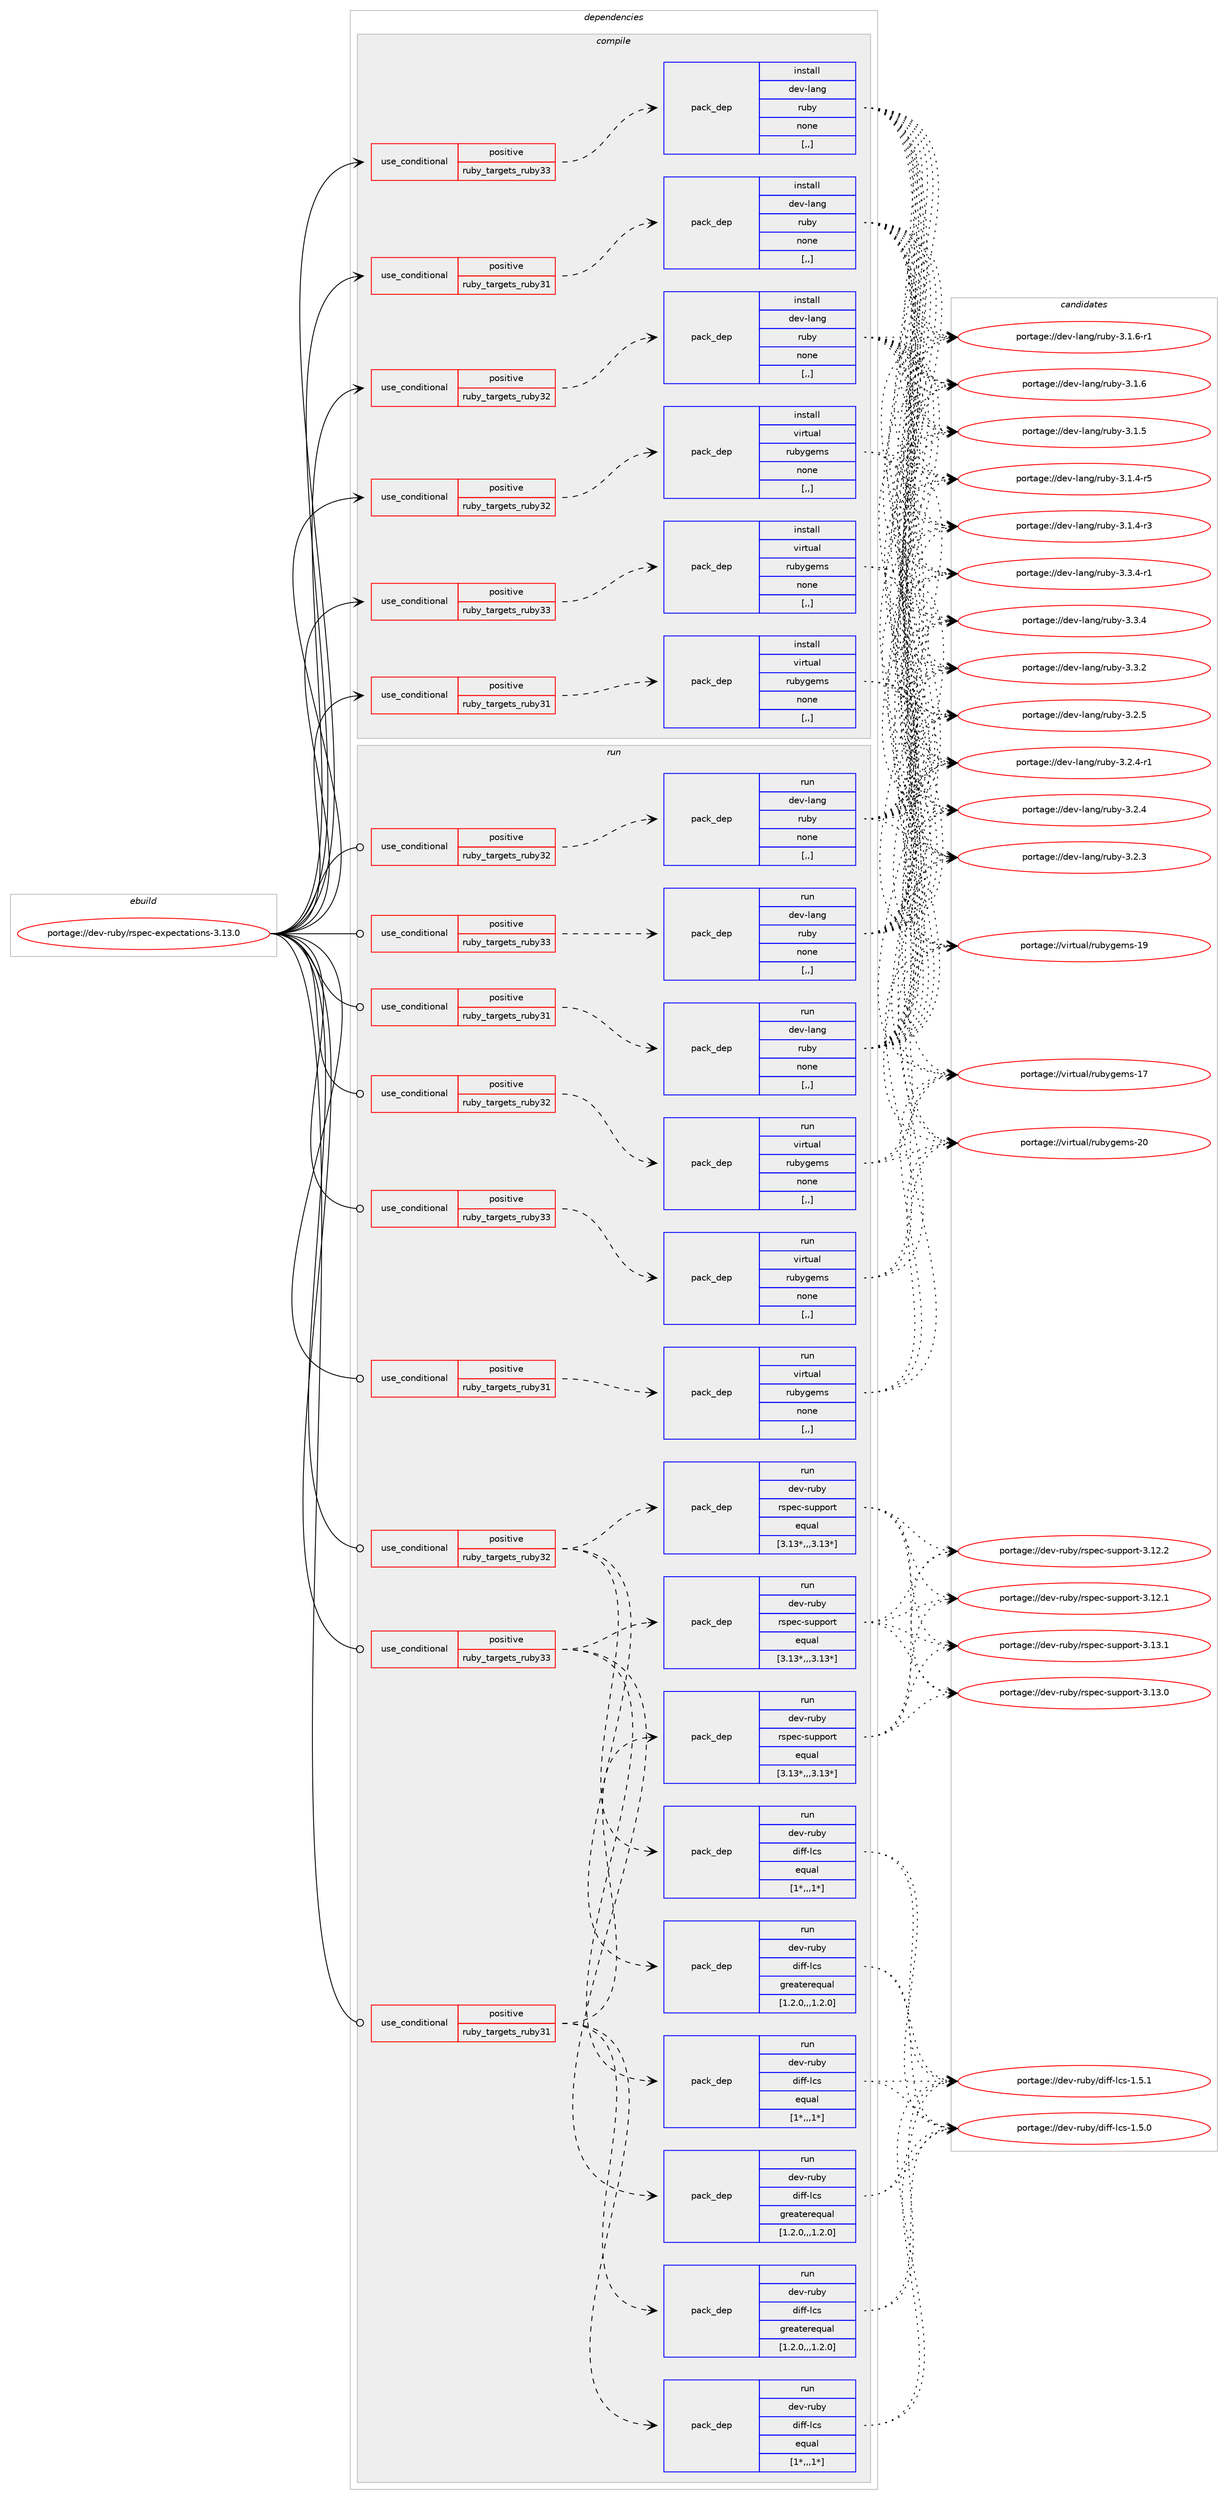 digraph prolog {

# *************
# Graph options
# *************

newrank=true;
concentrate=true;
compound=true;
graph [rankdir=LR,fontname=Helvetica,fontsize=10,ranksep=1.5];#, ranksep=2.5, nodesep=0.2];
edge  [arrowhead=vee];
node  [fontname=Helvetica,fontsize=10];

# **********
# The ebuild
# **********

subgraph cluster_leftcol {
color=gray;
label=<<i>ebuild</i>>;
id [label="portage://dev-ruby/rspec-expectations-3.13.0", color=red, width=4, href="../dev-ruby/rspec-expectations-3.13.0.svg"];
}

# ****************
# The dependencies
# ****************

subgraph cluster_midcol {
color=gray;
label=<<i>dependencies</i>>;
subgraph cluster_compile {
fillcolor="#eeeeee";
style=filled;
label=<<i>compile</i>>;
subgraph cond54933 {
dependency199567 [label=<<TABLE BORDER="0" CELLBORDER="1" CELLSPACING="0" CELLPADDING="4"><TR><TD ROWSPAN="3" CELLPADDING="10">use_conditional</TD></TR><TR><TD>positive</TD></TR><TR><TD>ruby_targets_ruby31</TD></TR></TABLE>>, shape=none, color=red];
subgraph pack143273 {
dependency199568 [label=<<TABLE BORDER="0" CELLBORDER="1" CELLSPACING="0" CELLPADDING="4" WIDTH="220"><TR><TD ROWSPAN="6" CELLPADDING="30">pack_dep</TD></TR><TR><TD WIDTH="110">install</TD></TR><TR><TD>dev-lang</TD></TR><TR><TD>ruby</TD></TR><TR><TD>none</TD></TR><TR><TD>[,,]</TD></TR></TABLE>>, shape=none, color=blue];
}
dependency199567:e -> dependency199568:w [weight=20,style="dashed",arrowhead="vee"];
}
id:e -> dependency199567:w [weight=20,style="solid",arrowhead="vee"];
subgraph cond54934 {
dependency199569 [label=<<TABLE BORDER="0" CELLBORDER="1" CELLSPACING="0" CELLPADDING="4"><TR><TD ROWSPAN="3" CELLPADDING="10">use_conditional</TD></TR><TR><TD>positive</TD></TR><TR><TD>ruby_targets_ruby31</TD></TR></TABLE>>, shape=none, color=red];
subgraph pack143274 {
dependency199570 [label=<<TABLE BORDER="0" CELLBORDER="1" CELLSPACING="0" CELLPADDING="4" WIDTH="220"><TR><TD ROWSPAN="6" CELLPADDING="30">pack_dep</TD></TR><TR><TD WIDTH="110">install</TD></TR><TR><TD>virtual</TD></TR><TR><TD>rubygems</TD></TR><TR><TD>none</TD></TR><TR><TD>[,,]</TD></TR></TABLE>>, shape=none, color=blue];
}
dependency199569:e -> dependency199570:w [weight=20,style="dashed",arrowhead="vee"];
}
id:e -> dependency199569:w [weight=20,style="solid",arrowhead="vee"];
subgraph cond54935 {
dependency199571 [label=<<TABLE BORDER="0" CELLBORDER="1" CELLSPACING="0" CELLPADDING="4"><TR><TD ROWSPAN="3" CELLPADDING="10">use_conditional</TD></TR><TR><TD>positive</TD></TR><TR><TD>ruby_targets_ruby32</TD></TR></TABLE>>, shape=none, color=red];
subgraph pack143275 {
dependency199572 [label=<<TABLE BORDER="0" CELLBORDER="1" CELLSPACING="0" CELLPADDING="4" WIDTH="220"><TR><TD ROWSPAN="6" CELLPADDING="30">pack_dep</TD></TR><TR><TD WIDTH="110">install</TD></TR><TR><TD>dev-lang</TD></TR><TR><TD>ruby</TD></TR><TR><TD>none</TD></TR><TR><TD>[,,]</TD></TR></TABLE>>, shape=none, color=blue];
}
dependency199571:e -> dependency199572:w [weight=20,style="dashed",arrowhead="vee"];
}
id:e -> dependency199571:w [weight=20,style="solid",arrowhead="vee"];
subgraph cond54936 {
dependency199573 [label=<<TABLE BORDER="0" CELLBORDER="1" CELLSPACING="0" CELLPADDING="4"><TR><TD ROWSPAN="3" CELLPADDING="10">use_conditional</TD></TR><TR><TD>positive</TD></TR><TR><TD>ruby_targets_ruby32</TD></TR></TABLE>>, shape=none, color=red];
subgraph pack143276 {
dependency199574 [label=<<TABLE BORDER="0" CELLBORDER="1" CELLSPACING="0" CELLPADDING="4" WIDTH="220"><TR><TD ROWSPAN="6" CELLPADDING="30">pack_dep</TD></TR><TR><TD WIDTH="110">install</TD></TR><TR><TD>virtual</TD></TR><TR><TD>rubygems</TD></TR><TR><TD>none</TD></TR><TR><TD>[,,]</TD></TR></TABLE>>, shape=none, color=blue];
}
dependency199573:e -> dependency199574:w [weight=20,style="dashed",arrowhead="vee"];
}
id:e -> dependency199573:w [weight=20,style="solid",arrowhead="vee"];
subgraph cond54937 {
dependency199575 [label=<<TABLE BORDER="0" CELLBORDER="1" CELLSPACING="0" CELLPADDING="4"><TR><TD ROWSPAN="3" CELLPADDING="10">use_conditional</TD></TR><TR><TD>positive</TD></TR><TR><TD>ruby_targets_ruby33</TD></TR></TABLE>>, shape=none, color=red];
subgraph pack143277 {
dependency199576 [label=<<TABLE BORDER="0" CELLBORDER="1" CELLSPACING="0" CELLPADDING="4" WIDTH="220"><TR><TD ROWSPAN="6" CELLPADDING="30">pack_dep</TD></TR><TR><TD WIDTH="110">install</TD></TR><TR><TD>dev-lang</TD></TR><TR><TD>ruby</TD></TR><TR><TD>none</TD></TR><TR><TD>[,,]</TD></TR></TABLE>>, shape=none, color=blue];
}
dependency199575:e -> dependency199576:w [weight=20,style="dashed",arrowhead="vee"];
}
id:e -> dependency199575:w [weight=20,style="solid",arrowhead="vee"];
subgraph cond54938 {
dependency199577 [label=<<TABLE BORDER="0" CELLBORDER="1" CELLSPACING="0" CELLPADDING="4"><TR><TD ROWSPAN="3" CELLPADDING="10">use_conditional</TD></TR><TR><TD>positive</TD></TR><TR><TD>ruby_targets_ruby33</TD></TR></TABLE>>, shape=none, color=red];
subgraph pack143278 {
dependency199578 [label=<<TABLE BORDER="0" CELLBORDER="1" CELLSPACING="0" CELLPADDING="4" WIDTH="220"><TR><TD ROWSPAN="6" CELLPADDING="30">pack_dep</TD></TR><TR><TD WIDTH="110">install</TD></TR><TR><TD>virtual</TD></TR><TR><TD>rubygems</TD></TR><TR><TD>none</TD></TR><TR><TD>[,,]</TD></TR></TABLE>>, shape=none, color=blue];
}
dependency199577:e -> dependency199578:w [weight=20,style="dashed",arrowhead="vee"];
}
id:e -> dependency199577:w [weight=20,style="solid",arrowhead="vee"];
}
subgraph cluster_compileandrun {
fillcolor="#eeeeee";
style=filled;
label=<<i>compile and run</i>>;
}
subgraph cluster_run {
fillcolor="#eeeeee";
style=filled;
label=<<i>run</i>>;
subgraph cond54939 {
dependency199579 [label=<<TABLE BORDER="0" CELLBORDER="1" CELLSPACING="0" CELLPADDING="4"><TR><TD ROWSPAN="3" CELLPADDING="10">use_conditional</TD></TR><TR><TD>positive</TD></TR><TR><TD>ruby_targets_ruby31</TD></TR></TABLE>>, shape=none, color=red];
subgraph pack143279 {
dependency199580 [label=<<TABLE BORDER="0" CELLBORDER="1" CELLSPACING="0" CELLPADDING="4" WIDTH="220"><TR><TD ROWSPAN="6" CELLPADDING="30">pack_dep</TD></TR><TR><TD WIDTH="110">run</TD></TR><TR><TD>dev-lang</TD></TR><TR><TD>ruby</TD></TR><TR><TD>none</TD></TR><TR><TD>[,,]</TD></TR></TABLE>>, shape=none, color=blue];
}
dependency199579:e -> dependency199580:w [weight=20,style="dashed",arrowhead="vee"];
}
id:e -> dependency199579:w [weight=20,style="solid",arrowhead="odot"];
subgraph cond54940 {
dependency199581 [label=<<TABLE BORDER="0" CELLBORDER="1" CELLSPACING="0" CELLPADDING="4"><TR><TD ROWSPAN="3" CELLPADDING="10">use_conditional</TD></TR><TR><TD>positive</TD></TR><TR><TD>ruby_targets_ruby31</TD></TR></TABLE>>, shape=none, color=red];
subgraph pack143280 {
dependency199582 [label=<<TABLE BORDER="0" CELLBORDER="1" CELLSPACING="0" CELLPADDING="4" WIDTH="220"><TR><TD ROWSPAN="6" CELLPADDING="30">pack_dep</TD></TR><TR><TD WIDTH="110">run</TD></TR><TR><TD>dev-ruby</TD></TR><TR><TD>diff-lcs</TD></TR><TR><TD>greaterequal</TD></TR><TR><TD>[1.2.0,,,1.2.0]</TD></TR></TABLE>>, shape=none, color=blue];
}
dependency199581:e -> dependency199582:w [weight=20,style="dashed",arrowhead="vee"];
subgraph pack143281 {
dependency199583 [label=<<TABLE BORDER="0" CELLBORDER="1" CELLSPACING="0" CELLPADDING="4" WIDTH="220"><TR><TD ROWSPAN="6" CELLPADDING="30">pack_dep</TD></TR><TR><TD WIDTH="110">run</TD></TR><TR><TD>dev-ruby</TD></TR><TR><TD>diff-lcs</TD></TR><TR><TD>equal</TD></TR><TR><TD>[1*,,,1*]</TD></TR></TABLE>>, shape=none, color=blue];
}
dependency199581:e -> dependency199583:w [weight=20,style="dashed",arrowhead="vee"];
subgraph pack143282 {
dependency199584 [label=<<TABLE BORDER="0" CELLBORDER="1" CELLSPACING="0" CELLPADDING="4" WIDTH="220"><TR><TD ROWSPAN="6" CELLPADDING="30">pack_dep</TD></TR><TR><TD WIDTH="110">run</TD></TR><TR><TD>dev-ruby</TD></TR><TR><TD>rspec-support</TD></TR><TR><TD>equal</TD></TR><TR><TD>[3.13*,,,3.13*]</TD></TR></TABLE>>, shape=none, color=blue];
}
dependency199581:e -> dependency199584:w [weight=20,style="dashed",arrowhead="vee"];
}
id:e -> dependency199581:w [weight=20,style="solid",arrowhead="odot"];
subgraph cond54941 {
dependency199585 [label=<<TABLE BORDER="0" CELLBORDER="1" CELLSPACING="0" CELLPADDING="4"><TR><TD ROWSPAN="3" CELLPADDING="10">use_conditional</TD></TR><TR><TD>positive</TD></TR><TR><TD>ruby_targets_ruby31</TD></TR></TABLE>>, shape=none, color=red];
subgraph pack143283 {
dependency199586 [label=<<TABLE BORDER="0" CELLBORDER="1" CELLSPACING="0" CELLPADDING="4" WIDTH="220"><TR><TD ROWSPAN="6" CELLPADDING="30">pack_dep</TD></TR><TR><TD WIDTH="110">run</TD></TR><TR><TD>virtual</TD></TR><TR><TD>rubygems</TD></TR><TR><TD>none</TD></TR><TR><TD>[,,]</TD></TR></TABLE>>, shape=none, color=blue];
}
dependency199585:e -> dependency199586:w [weight=20,style="dashed",arrowhead="vee"];
}
id:e -> dependency199585:w [weight=20,style="solid",arrowhead="odot"];
subgraph cond54942 {
dependency199587 [label=<<TABLE BORDER="0" CELLBORDER="1" CELLSPACING="0" CELLPADDING="4"><TR><TD ROWSPAN="3" CELLPADDING="10">use_conditional</TD></TR><TR><TD>positive</TD></TR><TR><TD>ruby_targets_ruby32</TD></TR></TABLE>>, shape=none, color=red];
subgraph pack143284 {
dependency199588 [label=<<TABLE BORDER="0" CELLBORDER="1" CELLSPACING="0" CELLPADDING="4" WIDTH="220"><TR><TD ROWSPAN="6" CELLPADDING="30">pack_dep</TD></TR><TR><TD WIDTH="110">run</TD></TR><TR><TD>dev-lang</TD></TR><TR><TD>ruby</TD></TR><TR><TD>none</TD></TR><TR><TD>[,,]</TD></TR></TABLE>>, shape=none, color=blue];
}
dependency199587:e -> dependency199588:w [weight=20,style="dashed",arrowhead="vee"];
}
id:e -> dependency199587:w [weight=20,style="solid",arrowhead="odot"];
subgraph cond54943 {
dependency199589 [label=<<TABLE BORDER="0" CELLBORDER="1" CELLSPACING="0" CELLPADDING="4"><TR><TD ROWSPAN="3" CELLPADDING="10">use_conditional</TD></TR><TR><TD>positive</TD></TR><TR><TD>ruby_targets_ruby32</TD></TR></TABLE>>, shape=none, color=red];
subgraph pack143285 {
dependency199590 [label=<<TABLE BORDER="0" CELLBORDER="1" CELLSPACING="0" CELLPADDING="4" WIDTH="220"><TR><TD ROWSPAN="6" CELLPADDING="30">pack_dep</TD></TR><TR><TD WIDTH="110">run</TD></TR><TR><TD>dev-ruby</TD></TR><TR><TD>diff-lcs</TD></TR><TR><TD>greaterequal</TD></TR><TR><TD>[1.2.0,,,1.2.0]</TD></TR></TABLE>>, shape=none, color=blue];
}
dependency199589:e -> dependency199590:w [weight=20,style="dashed",arrowhead="vee"];
subgraph pack143286 {
dependency199591 [label=<<TABLE BORDER="0" CELLBORDER="1" CELLSPACING="0" CELLPADDING="4" WIDTH="220"><TR><TD ROWSPAN="6" CELLPADDING="30">pack_dep</TD></TR><TR><TD WIDTH="110">run</TD></TR><TR><TD>dev-ruby</TD></TR><TR><TD>diff-lcs</TD></TR><TR><TD>equal</TD></TR><TR><TD>[1*,,,1*]</TD></TR></TABLE>>, shape=none, color=blue];
}
dependency199589:e -> dependency199591:w [weight=20,style="dashed",arrowhead="vee"];
subgraph pack143287 {
dependency199592 [label=<<TABLE BORDER="0" CELLBORDER="1" CELLSPACING="0" CELLPADDING="4" WIDTH="220"><TR><TD ROWSPAN="6" CELLPADDING="30">pack_dep</TD></TR><TR><TD WIDTH="110">run</TD></TR><TR><TD>dev-ruby</TD></TR><TR><TD>rspec-support</TD></TR><TR><TD>equal</TD></TR><TR><TD>[3.13*,,,3.13*]</TD></TR></TABLE>>, shape=none, color=blue];
}
dependency199589:e -> dependency199592:w [weight=20,style="dashed",arrowhead="vee"];
}
id:e -> dependency199589:w [weight=20,style="solid",arrowhead="odot"];
subgraph cond54944 {
dependency199593 [label=<<TABLE BORDER="0" CELLBORDER="1" CELLSPACING="0" CELLPADDING="4"><TR><TD ROWSPAN="3" CELLPADDING="10">use_conditional</TD></TR><TR><TD>positive</TD></TR><TR><TD>ruby_targets_ruby32</TD></TR></TABLE>>, shape=none, color=red];
subgraph pack143288 {
dependency199594 [label=<<TABLE BORDER="0" CELLBORDER="1" CELLSPACING="0" CELLPADDING="4" WIDTH="220"><TR><TD ROWSPAN="6" CELLPADDING="30">pack_dep</TD></TR><TR><TD WIDTH="110">run</TD></TR><TR><TD>virtual</TD></TR><TR><TD>rubygems</TD></TR><TR><TD>none</TD></TR><TR><TD>[,,]</TD></TR></TABLE>>, shape=none, color=blue];
}
dependency199593:e -> dependency199594:w [weight=20,style="dashed",arrowhead="vee"];
}
id:e -> dependency199593:w [weight=20,style="solid",arrowhead="odot"];
subgraph cond54945 {
dependency199595 [label=<<TABLE BORDER="0" CELLBORDER="1" CELLSPACING="0" CELLPADDING="4"><TR><TD ROWSPAN="3" CELLPADDING="10">use_conditional</TD></TR><TR><TD>positive</TD></TR><TR><TD>ruby_targets_ruby33</TD></TR></TABLE>>, shape=none, color=red];
subgraph pack143289 {
dependency199596 [label=<<TABLE BORDER="0" CELLBORDER="1" CELLSPACING="0" CELLPADDING="4" WIDTH="220"><TR><TD ROWSPAN="6" CELLPADDING="30">pack_dep</TD></TR><TR><TD WIDTH="110">run</TD></TR><TR><TD>dev-lang</TD></TR><TR><TD>ruby</TD></TR><TR><TD>none</TD></TR><TR><TD>[,,]</TD></TR></TABLE>>, shape=none, color=blue];
}
dependency199595:e -> dependency199596:w [weight=20,style="dashed",arrowhead="vee"];
}
id:e -> dependency199595:w [weight=20,style="solid",arrowhead="odot"];
subgraph cond54946 {
dependency199597 [label=<<TABLE BORDER="0" CELLBORDER="1" CELLSPACING="0" CELLPADDING="4"><TR><TD ROWSPAN="3" CELLPADDING="10">use_conditional</TD></TR><TR><TD>positive</TD></TR><TR><TD>ruby_targets_ruby33</TD></TR></TABLE>>, shape=none, color=red];
subgraph pack143290 {
dependency199598 [label=<<TABLE BORDER="0" CELLBORDER="1" CELLSPACING="0" CELLPADDING="4" WIDTH="220"><TR><TD ROWSPAN="6" CELLPADDING="30">pack_dep</TD></TR><TR><TD WIDTH="110">run</TD></TR><TR><TD>dev-ruby</TD></TR><TR><TD>diff-lcs</TD></TR><TR><TD>greaterequal</TD></TR><TR><TD>[1.2.0,,,1.2.0]</TD></TR></TABLE>>, shape=none, color=blue];
}
dependency199597:e -> dependency199598:w [weight=20,style="dashed",arrowhead="vee"];
subgraph pack143291 {
dependency199599 [label=<<TABLE BORDER="0" CELLBORDER="1" CELLSPACING="0" CELLPADDING="4" WIDTH="220"><TR><TD ROWSPAN="6" CELLPADDING="30">pack_dep</TD></TR><TR><TD WIDTH="110">run</TD></TR><TR><TD>dev-ruby</TD></TR><TR><TD>diff-lcs</TD></TR><TR><TD>equal</TD></TR><TR><TD>[1*,,,1*]</TD></TR></TABLE>>, shape=none, color=blue];
}
dependency199597:e -> dependency199599:w [weight=20,style="dashed",arrowhead="vee"];
subgraph pack143292 {
dependency199600 [label=<<TABLE BORDER="0" CELLBORDER="1" CELLSPACING="0" CELLPADDING="4" WIDTH="220"><TR><TD ROWSPAN="6" CELLPADDING="30">pack_dep</TD></TR><TR><TD WIDTH="110">run</TD></TR><TR><TD>dev-ruby</TD></TR><TR><TD>rspec-support</TD></TR><TR><TD>equal</TD></TR><TR><TD>[3.13*,,,3.13*]</TD></TR></TABLE>>, shape=none, color=blue];
}
dependency199597:e -> dependency199600:w [weight=20,style="dashed",arrowhead="vee"];
}
id:e -> dependency199597:w [weight=20,style="solid",arrowhead="odot"];
subgraph cond54947 {
dependency199601 [label=<<TABLE BORDER="0" CELLBORDER="1" CELLSPACING="0" CELLPADDING="4"><TR><TD ROWSPAN="3" CELLPADDING="10">use_conditional</TD></TR><TR><TD>positive</TD></TR><TR><TD>ruby_targets_ruby33</TD></TR></TABLE>>, shape=none, color=red];
subgraph pack143293 {
dependency199602 [label=<<TABLE BORDER="0" CELLBORDER="1" CELLSPACING="0" CELLPADDING="4" WIDTH="220"><TR><TD ROWSPAN="6" CELLPADDING="30">pack_dep</TD></TR><TR><TD WIDTH="110">run</TD></TR><TR><TD>virtual</TD></TR><TR><TD>rubygems</TD></TR><TR><TD>none</TD></TR><TR><TD>[,,]</TD></TR></TABLE>>, shape=none, color=blue];
}
dependency199601:e -> dependency199602:w [weight=20,style="dashed",arrowhead="vee"];
}
id:e -> dependency199601:w [weight=20,style="solid",arrowhead="odot"];
}
}

# **************
# The candidates
# **************

subgraph cluster_choices {
rank=same;
color=gray;
label=<<i>candidates</i>>;

subgraph choice143273 {
color=black;
nodesep=1;
choice100101118451089711010347114117981214551465146524511449 [label="portage://dev-lang/ruby-3.3.4-r1", color=red, width=4,href="../dev-lang/ruby-3.3.4-r1.svg"];
choice10010111845108971101034711411798121455146514652 [label="portage://dev-lang/ruby-3.3.4", color=red, width=4,href="../dev-lang/ruby-3.3.4.svg"];
choice10010111845108971101034711411798121455146514650 [label="portage://dev-lang/ruby-3.3.2", color=red, width=4,href="../dev-lang/ruby-3.3.2.svg"];
choice10010111845108971101034711411798121455146504653 [label="portage://dev-lang/ruby-3.2.5", color=red, width=4,href="../dev-lang/ruby-3.2.5.svg"];
choice100101118451089711010347114117981214551465046524511449 [label="portage://dev-lang/ruby-3.2.4-r1", color=red, width=4,href="../dev-lang/ruby-3.2.4-r1.svg"];
choice10010111845108971101034711411798121455146504652 [label="portage://dev-lang/ruby-3.2.4", color=red, width=4,href="../dev-lang/ruby-3.2.4.svg"];
choice10010111845108971101034711411798121455146504651 [label="portage://dev-lang/ruby-3.2.3", color=red, width=4,href="../dev-lang/ruby-3.2.3.svg"];
choice100101118451089711010347114117981214551464946544511449 [label="portage://dev-lang/ruby-3.1.6-r1", color=red, width=4,href="../dev-lang/ruby-3.1.6-r1.svg"];
choice10010111845108971101034711411798121455146494654 [label="portage://dev-lang/ruby-3.1.6", color=red, width=4,href="../dev-lang/ruby-3.1.6.svg"];
choice10010111845108971101034711411798121455146494653 [label="portage://dev-lang/ruby-3.1.5", color=red, width=4,href="../dev-lang/ruby-3.1.5.svg"];
choice100101118451089711010347114117981214551464946524511453 [label="portage://dev-lang/ruby-3.1.4-r5", color=red, width=4,href="../dev-lang/ruby-3.1.4-r5.svg"];
choice100101118451089711010347114117981214551464946524511451 [label="portage://dev-lang/ruby-3.1.4-r3", color=red, width=4,href="../dev-lang/ruby-3.1.4-r3.svg"];
dependency199568:e -> choice100101118451089711010347114117981214551465146524511449:w [style=dotted,weight="100"];
dependency199568:e -> choice10010111845108971101034711411798121455146514652:w [style=dotted,weight="100"];
dependency199568:e -> choice10010111845108971101034711411798121455146514650:w [style=dotted,weight="100"];
dependency199568:e -> choice10010111845108971101034711411798121455146504653:w [style=dotted,weight="100"];
dependency199568:e -> choice100101118451089711010347114117981214551465046524511449:w [style=dotted,weight="100"];
dependency199568:e -> choice10010111845108971101034711411798121455146504652:w [style=dotted,weight="100"];
dependency199568:e -> choice10010111845108971101034711411798121455146504651:w [style=dotted,weight="100"];
dependency199568:e -> choice100101118451089711010347114117981214551464946544511449:w [style=dotted,weight="100"];
dependency199568:e -> choice10010111845108971101034711411798121455146494654:w [style=dotted,weight="100"];
dependency199568:e -> choice10010111845108971101034711411798121455146494653:w [style=dotted,weight="100"];
dependency199568:e -> choice100101118451089711010347114117981214551464946524511453:w [style=dotted,weight="100"];
dependency199568:e -> choice100101118451089711010347114117981214551464946524511451:w [style=dotted,weight="100"];
}
subgraph choice143274 {
color=black;
nodesep=1;
choice118105114116117971084711411798121103101109115455048 [label="portage://virtual/rubygems-20", color=red, width=4,href="../virtual/rubygems-20.svg"];
choice118105114116117971084711411798121103101109115454957 [label="portage://virtual/rubygems-19", color=red, width=4,href="../virtual/rubygems-19.svg"];
choice118105114116117971084711411798121103101109115454955 [label="portage://virtual/rubygems-17", color=red, width=4,href="../virtual/rubygems-17.svg"];
dependency199570:e -> choice118105114116117971084711411798121103101109115455048:w [style=dotted,weight="100"];
dependency199570:e -> choice118105114116117971084711411798121103101109115454957:w [style=dotted,weight="100"];
dependency199570:e -> choice118105114116117971084711411798121103101109115454955:w [style=dotted,weight="100"];
}
subgraph choice143275 {
color=black;
nodesep=1;
choice100101118451089711010347114117981214551465146524511449 [label="portage://dev-lang/ruby-3.3.4-r1", color=red, width=4,href="../dev-lang/ruby-3.3.4-r1.svg"];
choice10010111845108971101034711411798121455146514652 [label="portage://dev-lang/ruby-3.3.4", color=red, width=4,href="../dev-lang/ruby-3.3.4.svg"];
choice10010111845108971101034711411798121455146514650 [label="portage://dev-lang/ruby-3.3.2", color=red, width=4,href="../dev-lang/ruby-3.3.2.svg"];
choice10010111845108971101034711411798121455146504653 [label="portage://dev-lang/ruby-3.2.5", color=red, width=4,href="../dev-lang/ruby-3.2.5.svg"];
choice100101118451089711010347114117981214551465046524511449 [label="portage://dev-lang/ruby-3.2.4-r1", color=red, width=4,href="../dev-lang/ruby-3.2.4-r1.svg"];
choice10010111845108971101034711411798121455146504652 [label="portage://dev-lang/ruby-3.2.4", color=red, width=4,href="../dev-lang/ruby-3.2.4.svg"];
choice10010111845108971101034711411798121455146504651 [label="portage://dev-lang/ruby-3.2.3", color=red, width=4,href="../dev-lang/ruby-3.2.3.svg"];
choice100101118451089711010347114117981214551464946544511449 [label="portage://dev-lang/ruby-3.1.6-r1", color=red, width=4,href="../dev-lang/ruby-3.1.6-r1.svg"];
choice10010111845108971101034711411798121455146494654 [label="portage://dev-lang/ruby-3.1.6", color=red, width=4,href="../dev-lang/ruby-3.1.6.svg"];
choice10010111845108971101034711411798121455146494653 [label="portage://dev-lang/ruby-3.1.5", color=red, width=4,href="../dev-lang/ruby-3.1.5.svg"];
choice100101118451089711010347114117981214551464946524511453 [label="portage://dev-lang/ruby-3.1.4-r5", color=red, width=4,href="../dev-lang/ruby-3.1.4-r5.svg"];
choice100101118451089711010347114117981214551464946524511451 [label="portage://dev-lang/ruby-3.1.4-r3", color=red, width=4,href="../dev-lang/ruby-3.1.4-r3.svg"];
dependency199572:e -> choice100101118451089711010347114117981214551465146524511449:w [style=dotted,weight="100"];
dependency199572:e -> choice10010111845108971101034711411798121455146514652:w [style=dotted,weight="100"];
dependency199572:e -> choice10010111845108971101034711411798121455146514650:w [style=dotted,weight="100"];
dependency199572:e -> choice10010111845108971101034711411798121455146504653:w [style=dotted,weight="100"];
dependency199572:e -> choice100101118451089711010347114117981214551465046524511449:w [style=dotted,weight="100"];
dependency199572:e -> choice10010111845108971101034711411798121455146504652:w [style=dotted,weight="100"];
dependency199572:e -> choice10010111845108971101034711411798121455146504651:w [style=dotted,weight="100"];
dependency199572:e -> choice100101118451089711010347114117981214551464946544511449:w [style=dotted,weight="100"];
dependency199572:e -> choice10010111845108971101034711411798121455146494654:w [style=dotted,weight="100"];
dependency199572:e -> choice10010111845108971101034711411798121455146494653:w [style=dotted,weight="100"];
dependency199572:e -> choice100101118451089711010347114117981214551464946524511453:w [style=dotted,weight="100"];
dependency199572:e -> choice100101118451089711010347114117981214551464946524511451:w [style=dotted,weight="100"];
}
subgraph choice143276 {
color=black;
nodesep=1;
choice118105114116117971084711411798121103101109115455048 [label="portage://virtual/rubygems-20", color=red, width=4,href="../virtual/rubygems-20.svg"];
choice118105114116117971084711411798121103101109115454957 [label="portage://virtual/rubygems-19", color=red, width=4,href="../virtual/rubygems-19.svg"];
choice118105114116117971084711411798121103101109115454955 [label="portage://virtual/rubygems-17", color=red, width=4,href="../virtual/rubygems-17.svg"];
dependency199574:e -> choice118105114116117971084711411798121103101109115455048:w [style=dotted,weight="100"];
dependency199574:e -> choice118105114116117971084711411798121103101109115454957:w [style=dotted,weight="100"];
dependency199574:e -> choice118105114116117971084711411798121103101109115454955:w [style=dotted,weight="100"];
}
subgraph choice143277 {
color=black;
nodesep=1;
choice100101118451089711010347114117981214551465146524511449 [label="portage://dev-lang/ruby-3.3.4-r1", color=red, width=4,href="../dev-lang/ruby-3.3.4-r1.svg"];
choice10010111845108971101034711411798121455146514652 [label="portage://dev-lang/ruby-3.3.4", color=red, width=4,href="../dev-lang/ruby-3.3.4.svg"];
choice10010111845108971101034711411798121455146514650 [label="portage://dev-lang/ruby-3.3.2", color=red, width=4,href="../dev-lang/ruby-3.3.2.svg"];
choice10010111845108971101034711411798121455146504653 [label="portage://dev-lang/ruby-3.2.5", color=red, width=4,href="../dev-lang/ruby-3.2.5.svg"];
choice100101118451089711010347114117981214551465046524511449 [label="portage://dev-lang/ruby-3.2.4-r1", color=red, width=4,href="../dev-lang/ruby-3.2.4-r1.svg"];
choice10010111845108971101034711411798121455146504652 [label="portage://dev-lang/ruby-3.2.4", color=red, width=4,href="../dev-lang/ruby-3.2.4.svg"];
choice10010111845108971101034711411798121455146504651 [label="portage://dev-lang/ruby-3.2.3", color=red, width=4,href="../dev-lang/ruby-3.2.3.svg"];
choice100101118451089711010347114117981214551464946544511449 [label="portage://dev-lang/ruby-3.1.6-r1", color=red, width=4,href="../dev-lang/ruby-3.1.6-r1.svg"];
choice10010111845108971101034711411798121455146494654 [label="portage://dev-lang/ruby-3.1.6", color=red, width=4,href="../dev-lang/ruby-3.1.6.svg"];
choice10010111845108971101034711411798121455146494653 [label="portage://dev-lang/ruby-3.1.5", color=red, width=4,href="../dev-lang/ruby-3.1.5.svg"];
choice100101118451089711010347114117981214551464946524511453 [label="portage://dev-lang/ruby-3.1.4-r5", color=red, width=4,href="../dev-lang/ruby-3.1.4-r5.svg"];
choice100101118451089711010347114117981214551464946524511451 [label="portage://dev-lang/ruby-3.1.4-r3", color=red, width=4,href="../dev-lang/ruby-3.1.4-r3.svg"];
dependency199576:e -> choice100101118451089711010347114117981214551465146524511449:w [style=dotted,weight="100"];
dependency199576:e -> choice10010111845108971101034711411798121455146514652:w [style=dotted,weight="100"];
dependency199576:e -> choice10010111845108971101034711411798121455146514650:w [style=dotted,weight="100"];
dependency199576:e -> choice10010111845108971101034711411798121455146504653:w [style=dotted,weight="100"];
dependency199576:e -> choice100101118451089711010347114117981214551465046524511449:w [style=dotted,weight="100"];
dependency199576:e -> choice10010111845108971101034711411798121455146504652:w [style=dotted,weight="100"];
dependency199576:e -> choice10010111845108971101034711411798121455146504651:w [style=dotted,weight="100"];
dependency199576:e -> choice100101118451089711010347114117981214551464946544511449:w [style=dotted,weight="100"];
dependency199576:e -> choice10010111845108971101034711411798121455146494654:w [style=dotted,weight="100"];
dependency199576:e -> choice10010111845108971101034711411798121455146494653:w [style=dotted,weight="100"];
dependency199576:e -> choice100101118451089711010347114117981214551464946524511453:w [style=dotted,weight="100"];
dependency199576:e -> choice100101118451089711010347114117981214551464946524511451:w [style=dotted,weight="100"];
}
subgraph choice143278 {
color=black;
nodesep=1;
choice118105114116117971084711411798121103101109115455048 [label="portage://virtual/rubygems-20", color=red, width=4,href="../virtual/rubygems-20.svg"];
choice118105114116117971084711411798121103101109115454957 [label="portage://virtual/rubygems-19", color=red, width=4,href="../virtual/rubygems-19.svg"];
choice118105114116117971084711411798121103101109115454955 [label="portage://virtual/rubygems-17", color=red, width=4,href="../virtual/rubygems-17.svg"];
dependency199578:e -> choice118105114116117971084711411798121103101109115455048:w [style=dotted,weight="100"];
dependency199578:e -> choice118105114116117971084711411798121103101109115454957:w [style=dotted,weight="100"];
dependency199578:e -> choice118105114116117971084711411798121103101109115454955:w [style=dotted,weight="100"];
}
subgraph choice143279 {
color=black;
nodesep=1;
choice100101118451089711010347114117981214551465146524511449 [label="portage://dev-lang/ruby-3.3.4-r1", color=red, width=4,href="../dev-lang/ruby-3.3.4-r1.svg"];
choice10010111845108971101034711411798121455146514652 [label="portage://dev-lang/ruby-3.3.4", color=red, width=4,href="../dev-lang/ruby-3.3.4.svg"];
choice10010111845108971101034711411798121455146514650 [label="portage://dev-lang/ruby-3.3.2", color=red, width=4,href="../dev-lang/ruby-3.3.2.svg"];
choice10010111845108971101034711411798121455146504653 [label="portage://dev-lang/ruby-3.2.5", color=red, width=4,href="../dev-lang/ruby-3.2.5.svg"];
choice100101118451089711010347114117981214551465046524511449 [label="portage://dev-lang/ruby-3.2.4-r1", color=red, width=4,href="../dev-lang/ruby-3.2.4-r1.svg"];
choice10010111845108971101034711411798121455146504652 [label="portage://dev-lang/ruby-3.2.4", color=red, width=4,href="../dev-lang/ruby-3.2.4.svg"];
choice10010111845108971101034711411798121455146504651 [label="portage://dev-lang/ruby-3.2.3", color=red, width=4,href="../dev-lang/ruby-3.2.3.svg"];
choice100101118451089711010347114117981214551464946544511449 [label="portage://dev-lang/ruby-3.1.6-r1", color=red, width=4,href="../dev-lang/ruby-3.1.6-r1.svg"];
choice10010111845108971101034711411798121455146494654 [label="portage://dev-lang/ruby-3.1.6", color=red, width=4,href="../dev-lang/ruby-3.1.6.svg"];
choice10010111845108971101034711411798121455146494653 [label="portage://dev-lang/ruby-3.1.5", color=red, width=4,href="../dev-lang/ruby-3.1.5.svg"];
choice100101118451089711010347114117981214551464946524511453 [label="portage://dev-lang/ruby-3.1.4-r5", color=red, width=4,href="../dev-lang/ruby-3.1.4-r5.svg"];
choice100101118451089711010347114117981214551464946524511451 [label="portage://dev-lang/ruby-3.1.4-r3", color=red, width=4,href="../dev-lang/ruby-3.1.4-r3.svg"];
dependency199580:e -> choice100101118451089711010347114117981214551465146524511449:w [style=dotted,weight="100"];
dependency199580:e -> choice10010111845108971101034711411798121455146514652:w [style=dotted,weight="100"];
dependency199580:e -> choice10010111845108971101034711411798121455146514650:w [style=dotted,weight="100"];
dependency199580:e -> choice10010111845108971101034711411798121455146504653:w [style=dotted,weight="100"];
dependency199580:e -> choice100101118451089711010347114117981214551465046524511449:w [style=dotted,weight="100"];
dependency199580:e -> choice10010111845108971101034711411798121455146504652:w [style=dotted,weight="100"];
dependency199580:e -> choice10010111845108971101034711411798121455146504651:w [style=dotted,weight="100"];
dependency199580:e -> choice100101118451089711010347114117981214551464946544511449:w [style=dotted,weight="100"];
dependency199580:e -> choice10010111845108971101034711411798121455146494654:w [style=dotted,weight="100"];
dependency199580:e -> choice10010111845108971101034711411798121455146494653:w [style=dotted,weight="100"];
dependency199580:e -> choice100101118451089711010347114117981214551464946524511453:w [style=dotted,weight="100"];
dependency199580:e -> choice100101118451089711010347114117981214551464946524511451:w [style=dotted,weight="100"];
}
subgraph choice143280 {
color=black;
nodesep=1;
choice1001011184511411798121471001051021024510899115454946534649 [label="portage://dev-ruby/diff-lcs-1.5.1", color=red, width=4,href="../dev-ruby/diff-lcs-1.5.1.svg"];
choice1001011184511411798121471001051021024510899115454946534648 [label="portage://dev-ruby/diff-lcs-1.5.0", color=red, width=4,href="../dev-ruby/diff-lcs-1.5.0.svg"];
dependency199582:e -> choice1001011184511411798121471001051021024510899115454946534649:w [style=dotted,weight="100"];
dependency199582:e -> choice1001011184511411798121471001051021024510899115454946534648:w [style=dotted,weight="100"];
}
subgraph choice143281 {
color=black;
nodesep=1;
choice1001011184511411798121471001051021024510899115454946534649 [label="portage://dev-ruby/diff-lcs-1.5.1", color=red, width=4,href="../dev-ruby/diff-lcs-1.5.1.svg"];
choice1001011184511411798121471001051021024510899115454946534648 [label="portage://dev-ruby/diff-lcs-1.5.0", color=red, width=4,href="../dev-ruby/diff-lcs-1.5.0.svg"];
dependency199583:e -> choice1001011184511411798121471001051021024510899115454946534649:w [style=dotted,weight="100"];
dependency199583:e -> choice1001011184511411798121471001051021024510899115454946534648:w [style=dotted,weight="100"];
}
subgraph choice143282 {
color=black;
nodesep=1;
choice100101118451141179812147114115112101994511511711211211111411645514649514649 [label="portage://dev-ruby/rspec-support-3.13.1", color=red, width=4,href="../dev-ruby/rspec-support-3.13.1.svg"];
choice100101118451141179812147114115112101994511511711211211111411645514649514648 [label="portage://dev-ruby/rspec-support-3.13.0", color=red, width=4,href="../dev-ruby/rspec-support-3.13.0.svg"];
choice100101118451141179812147114115112101994511511711211211111411645514649504650 [label="portage://dev-ruby/rspec-support-3.12.2", color=red, width=4,href="../dev-ruby/rspec-support-3.12.2.svg"];
choice100101118451141179812147114115112101994511511711211211111411645514649504649 [label="portage://dev-ruby/rspec-support-3.12.1", color=red, width=4,href="../dev-ruby/rspec-support-3.12.1.svg"];
dependency199584:e -> choice100101118451141179812147114115112101994511511711211211111411645514649514649:w [style=dotted,weight="100"];
dependency199584:e -> choice100101118451141179812147114115112101994511511711211211111411645514649514648:w [style=dotted,weight="100"];
dependency199584:e -> choice100101118451141179812147114115112101994511511711211211111411645514649504650:w [style=dotted,weight="100"];
dependency199584:e -> choice100101118451141179812147114115112101994511511711211211111411645514649504649:w [style=dotted,weight="100"];
}
subgraph choice143283 {
color=black;
nodesep=1;
choice118105114116117971084711411798121103101109115455048 [label="portage://virtual/rubygems-20", color=red, width=4,href="../virtual/rubygems-20.svg"];
choice118105114116117971084711411798121103101109115454957 [label="portage://virtual/rubygems-19", color=red, width=4,href="../virtual/rubygems-19.svg"];
choice118105114116117971084711411798121103101109115454955 [label="portage://virtual/rubygems-17", color=red, width=4,href="../virtual/rubygems-17.svg"];
dependency199586:e -> choice118105114116117971084711411798121103101109115455048:w [style=dotted,weight="100"];
dependency199586:e -> choice118105114116117971084711411798121103101109115454957:w [style=dotted,weight="100"];
dependency199586:e -> choice118105114116117971084711411798121103101109115454955:w [style=dotted,weight="100"];
}
subgraph choice143284 {
color=black;
nodesep=1;
choice100101118451089711010347114117981214551465146524511449 [label="portage://dev-lang/ruby-3.3.4-r1", color=red, width=4,href="../dev-lang/ruby-3.3.4-r1.svg"];
choice10010111845108971101034711411798121455146514652 [label="portage://dev-lang/ruby-3.3.4", color=red, width=4,href="../dev-lang/ruby-3.3.4.svg"];
choice10010111845108971101034711411798121455146514650 [label="portage://dev-lang/ruby-3.3.2", color=red, width=4,href="../dev-lang/ruby-3.3.2.svg"];
choice10010111845108971101034711411798121455146504653 [label="portage://dev-lang/ruby-3.2.5", color=red, width=4,href="../dev-lang/ruby-3.2.5.svg"];
choice100101118451089711010347114117981214551465046524511449 [label="portage://dev-lang/ruby-3.2.4-r1", color=red, width=4,href="../dev-lang/ruby-3.2.4-r1.svg"];
choice10010111845108971101034711411798121455146504652 [label="portage://dev-lang/ruby-3.2.4", color=red, width=4,href="../dev-lang/ruby-3.2.4.svg"];
choice10010111845108971101034711411798121455146504651 [label="portage://dev-lang/ruby-3.2.3", color=red, width=4,href="../dev-lang/ruby-3.2.3.svg"];
choice100101118451089711010347114117981214551464946544511449 [label="portage://dev-lang/ruby-3.1.6-r1", color=red, width=4,href="../dev-lang/ruby-3.1.6-r1.svg"];
choice10010111845108971101034711411798121455146494654 [label="portage://dev-lang/ruby-3.1.6", color=red, width=4,href="../dev-lang/ruby-3.1.6.svg"];
choice10010111845108971101034711411798121455146494653 [label="portage://dev-lang/ruby-3.1.5", color=red, width=4,href="../dev-lang/ruby-3.1.5.svg"];
choice100101118451089711010347114117981214551464946524511453 [label="portage://dev-lang/ruby-3.1.4-r5", color=red, width=4,href="../dev-lang/ruby-3.1.4-r5.svg"];
choice100101118451089711010347114117981214551464946524511451 [label="portage://dev-lang/ruby-3.1.4-r3", color=red, width=4,href="../dev-lang/ruby-3.1.4-r3.svg"];
dependency199588:e -> choice100101118451089711010347114117981214551465146524511449:w [style=dotted,weight="100"];
dependency199588:e -> choice10010111845108971101034711411798121455146514652:w [style=dotted,weight="100"];
dependency199588:e -> choice10010111845108971101034711411798121455146514650:w [style=dotted,weight="100"];
dependency199588:e -> choice10010111845108971101034711411798121455146504653:w [style=dotted,weight="100"];
dependency199588:e -> choice100101118451089711010347114117981214551465046524511449:w [style=dotted,weight="100"];
dependency199588:e -> choice10010111845108971101034711411798121455146504652:w [style=dotted,weight="100"];
dependency199588:e -> choice10010111845108971101034711411798121455146504651:w [style=dotted,weight="100"];
dependency199588:e -> choice100101118451089711010347114117981214551464946544511449:w [style=dotted,weight="100"];
dependency199588:e -> choice10010111845108971101034711411798121455146494654:w [style=dotted,weight="100"];
dependency199588:e -> choice10010111845108971101034711411798121455146494653:w [style=dotted,weight="100"];
dependency199588:e -> choice100101118451089711010347114117981214551464946524511453:w [style=dotted,weight="100"];
dependency199588:e -> choice100101118451089711010347114117981214551464946524511451:w [style=dotted,weight="100"];
}
subgraph choice143285 {
color=black;
nodesep=1;
choice1001011184511411798121471001051021024510899115454946534649 [label="portage://dev-ruby/diff-lcs-1.5.1", color=red, width=4,href="../dev-ruby/diff-lcs-1.5.1.svg"];
choice1001011184511411798121471001051021024510899115454946534648 [label="portage://dev-ruby/diff-lcs-1.5.0", color=red, width=4,href="../dev-ruby/diff-lcs-1.5.0.svg"];
dependency199590:e -> choice1001011184511411798121471001051021024510899115454946534649:w [style=dotted,weight="100"];
dependency199590:e -> choice1001011184511411798121471001051021024510899115454946534648:w [style=dotted,weight="100"];
}
subgraph choice143286 {
color=black;
nodesep=1;
choice1001011184511411798121471001051021024510899115454946534649 [label="portage://dev-ruby/diff-lcs-1.5.1", color=red, width=4,href="../dev-ruby/diff-lcs-1.5.1.svg"];
choice1001011184511411798121471001051021024510899115454946534648 [label="portage://dev-ruby/diff-lcs-1.5.0", color=red, width=4,href="../dev-ruby/diff-lcs-1.5.0.svg"];
dependency199591:e -> choice1001011184511411798121471001051021024510899115454946534649:w [style=dotted,weight="100"];
dependency199591:e -> choice1001011184511411798121471001051021024510899115454946534648:w [style=dotted,weight="100"];
}
subgraph choice143287 {
color=black;
nodesep=1;
choice100101118451141179812147114115112101994511511711211211111411645514649514649 [label="portage://dev-ruby/rspec-support-3.13.1", color=red, width=4,href="../dev-ruby/rspec-support-3.13.1.svg"];
choice100101118451141179812147114115112101994511511711211211111411645514649514648 [label="portage://dev-ruby/rspec-support-3.13.0", color=red, width=4,href="../dev-ruby/rspec-support-3.13.0.svg"];
choice100101118451141179812147114115112101994511511711211211111411645514649504650 [label="portage://dev-ruby/rspec-support-3.12.2", color=red, width=4,href="../dev-ruby/rspec-support-3.12.2.svg"];
choice100101118451141179812147114115112101994511511711211211111411645514649504649 [label="portage://dev-ruby/rspec-support-3.12.1", color=red, width=4,href="../dev-ruby/rspec-support-3.12.1.svg"];
dependency199592:e -> choice100101118451141179812147114115112101994511511711211211111411645514649514649:w [style=dotted,weight="100"];
dependency199592:e -> choice100101118451141179812147114115112101994511511711211211111411645514649514648:w [style=dotted,weight="100"];
dependency199592:e -> choice100101118451141179812147114115112101994511511711211211111411645514649504650:w [style=dotted,weight="100"];
dependency199592:e -> choice100101118451141179812147114115112101994511511711211211111411645514649504649:w [style=dotted,weight="100"];
}
subgraph choice143288 {
color=black;
nodesep=1;
choice118105114116117971084711411798121103101109115455048 [label="portage://virtual/rubygems-20", color=red, width=4,href="../virtual/rubygems-20.svg"];
choice118105114116117971084711411798121103101109115454957 [label="portage://virtual/rubygems-19", color=red, width=4,href="../virtual/rubygems-19.svg"];
choice118105114116117971084711411798121103101109115454955 [label="portage://virtual/rubygems-17", color=red, width=4,href="../virtual/rubygems-17.svg"];
dependency199594:e -> choice118105114116117971084711411798121103101109115455048:w [style=dotted,weight="100"];
dependency199594:e -> choice118105114116117971084711411798121103101109115454957:w [style=dotted,weight="100"];
dependency199594:e -> choice118105114116117971084711411798121103101109115454955:w [style=dotted,weight="100"];
}
subgraph choice143289 {
color=black;
nodesep=1;
choice100101118451089711010347114117981214551465146524511449 [label="portage://dev-lang/ruby-3.3.4-r1", color=red, width=4,href="../dev-lang/ruby-3.3.4-r1.svg"];
choice10010111845108971101034711411798121455146514652 [label="portage://dev-lang/ruby-3.3.4", color=red, width=4,href="../dev-lang/ruby-3.3.4.svg"];
choice10010111845108971101034711411798121455146514650 [label="portage://dev-lang/ruby-3.3.2", color=red, width=4,href="../dev-lang/ruby-3.3.2.svg"];
choice10010111845108971101034711411798121455146504653 [label="portage://dev-lang/ruby-3.2.5", color=red, width=4,href="../dev-lang/ruby-3.2.5.svg"];
choice100101118451089711010347114117981214551465046524511449 [label="portage://dev-lang/ruby-3.2.4-r1", color=red, width=4,href="../dev-lang/ruby-3.2.4-r1.svg"];
choice10010111845108971101034711411798121455146504652 [label="portage://dev-lang/ruby-3.2.4", color=red, width=4,href="../dev-lang/ruby-3.2.4.svg"];
choice10010111845108971101034711411798121455146504651 [label="portage://dev-lang/ruby-3.2.3", color=red, width=4,href="../dev-lang/ruby-3.2.3.svg"];
choice100101118451089711010347114117981214551464946544511449 [label="portage://dev-lang/ruby-3.1.6-r1", color=red, width=4,href="../dev-lang/ruby-3.1.6-r1.svg"];
choice10010111845108971101034711411798121455146494654 [label="portage://dev-lang/ruby-3.1.6", color=red, width=4,href="../dev-lang/ruby-3.1.6.svg"];
choice10010111845108971101034711411798121455146494653 [label="portage://dev-lang/ruby-3.1.5", color=red, width=4,href="../dev-lang/ruby-3.1.5.svg"];
choice100101118451089711010347114117981214551464946524511453 [label="portage://dev-lang/ruby-3.1.4-r5", color=red, width=4,href="../dev-lang/ruby-3.1.4-r5.svg"];
choice100101118451089711010347114117981214551464946524511451 [label="portage://dev-lang/ruby-3.1.4-r3", color=red, width=4,href="../dev-lang/ruby-3.1.4-r3.svg"];
dependency199596:e -> choice100101118451089711010347114117981214551465146524511449:w [style=dotted,weight="100"];
dependency199596:e -> choice10010111845108971101034711411798121455146514652:w [style=dotted,weight="100"];
dependency199596:e -> choice10010111845108971101034711411798121455146514650:w [style=dotted,weight="100"];
dependency199596:e -> choice10010111845108971101034711411798121455146504653:w [style=dotted,weight="100"];
dependency199596:e -> choice100101118451089711010347114117981214551465046524511449:w [style=dotted,weight="100"];
dependency199596:e -> choice10010111845108971101034711411798121455146504652:w [style=dotted,weight="100"];
dependency199596:e -> choice10010111845108971101034711411798121455146504651:w [style=dotted,weight="100"];
dependency199596:e -> choice100101118451089711010347114117981214551464946544511449:w [style=dotted,weight="100"];
dependency199596:e -> choice10010111845108971101034711411798121455146494654:w [style=dotted,weight="100"];
dependency199596:e -> choice10010111845108971101034711411798121455146494653:w [style=dotted,weight="100"];
dependency199596:e -> choice100101118451089711010347114117981214551464946524511453:w [style=dotted,weight="100"];
dependency199596:e -> choice100101118451089711010347114117981214551464946524511451:w [style=dotted,weight="100"];
}
subgraph choice143290 {
color=black;
nodesep=1;
choice1001011184511411798121471001051021024510899115454946534649 [label="portage://dev-ruby/diff-lcs-1.5.1", color=red, width=4,href="../dev-ruby/diff-lcs-1.5.1.svg"];
choice1001011184511411798121471001051021024510899115454946534648 [label="portage://dev-ruby/diff-lcs-1.5.0", color=red, width=4,href="../dev-ruby/diff-lcs-1.5.0.svg"];
dependency199598:e -> choice1001011184511411798121471001051021024510899115454946534649:w [style=dotted,weight="100"];
dependency199598:e -> choice1001011184511411798121471001051021024510899115454946534648:w [style=dotted,weight="100"];
}
subgraph choice143291 {
color=black;
nodesep=1;
choice1001011184511411798121471001051021024510899115454946534649 [label="portage://dev-ruby/diff-lcs-1.5.1", color=red, width=4,href="../dev-ruby/diff-lcs-1.5.1.svg"];
choice1001011184511411798121471001051021024510899115454946534648 [label="portage://dev-ruby/diff-lcs-1.5.0", color=red, width=4,href="../dev-ruby/diff-lcs-1.5.0.svg"];
dependency199599:e -> choice1001011184511411798121471001051021024510899115454946534649:w [style=dotted,weight="100"];
dependency199599:e -> choice1001011184511411798121471001051021024510899115454946534648:w [style=dotted,weight="100"];
}
subgraph choice143292 {
color=black;
nodesep=1;
choice100101118451141179812147114115112101994511511711211211111411645514649514649 [label="portage://dev-ruby/rspec-support-3.13.1", color=red, width=4,href="../dev-ruby/rspec-support-3.13.1.svg"];
choice100101118451141179812147114115112101994511511711211211111411645514649514648 [label="portage://dev-ruby/rspec-support-3.13.0", color=red, width=4,href="../dev-ruby/rspec-support-3.13.0.svg"];
choice100101118451141179812147114115112101994511511711211211111411645514649504650 [label="portage://dev-ruby/rspec-support-3.12.2", color=red, width=4,href="../dev-ruby/rspec-support-3.12.2.svg"];
choice100101118451141179812147114115112101994511511711211211111411645514649504649 [label="portage://dev-ruby/rspec-support-3.12.1", color=red, width=4,href="../dev-ruby/rspec-support-3.12.1.svg"];
dependency199600:e -> choice100101118451141179812147114115112101994511511711211211111411645514649514649:w [style=dotted,weight="100"];
dependency199600:e -> choice100101118451141179812147114115112101994511511711211211111411645514649514648:w [style=dotted,weight="100"];
dependency199600:e -> choice100101118451141179812147114115112101994511511711211211111411645514649504650:w [style=dotted,weight="100"];
dependency199600:e -> choice100101118451141179812147114115112101994511511711211211111411645514649504649:w [style=dotted,weight="100"];
}
subgraph choice143293 {
color=black;
nodesep=1;
choice118105114116117971084711411798121103101109115455048 [label="portage://virtual/rubygems-20", color=red, width=4,href="../virtual/rubygems-20.svg"];
choice118105114116117971084711411798121103101109115454957 [label="portage://virtual/rubygems-19", color=red, width=4,href="../virtual/rubygems-19.svg"];
choice118105114116117971084711411798121103101109115454955 [label="portage://virtual/rubygems-17", color=red, width=4,href="../virtual/rubygems-17.svg"];
dependency199602:e -> choice118105114116117971084711411798121103101109115455048:w [style=dotted,weight="100"];
dependency199602:e -> choice118105114116117971084711411798121103101109115454957:w [style=dotted,weight="100"];
dependency199602:e -> choice118105114116117971084711411798121103101109115454955:w [style=dotted,weight="100"];
}
}

}
